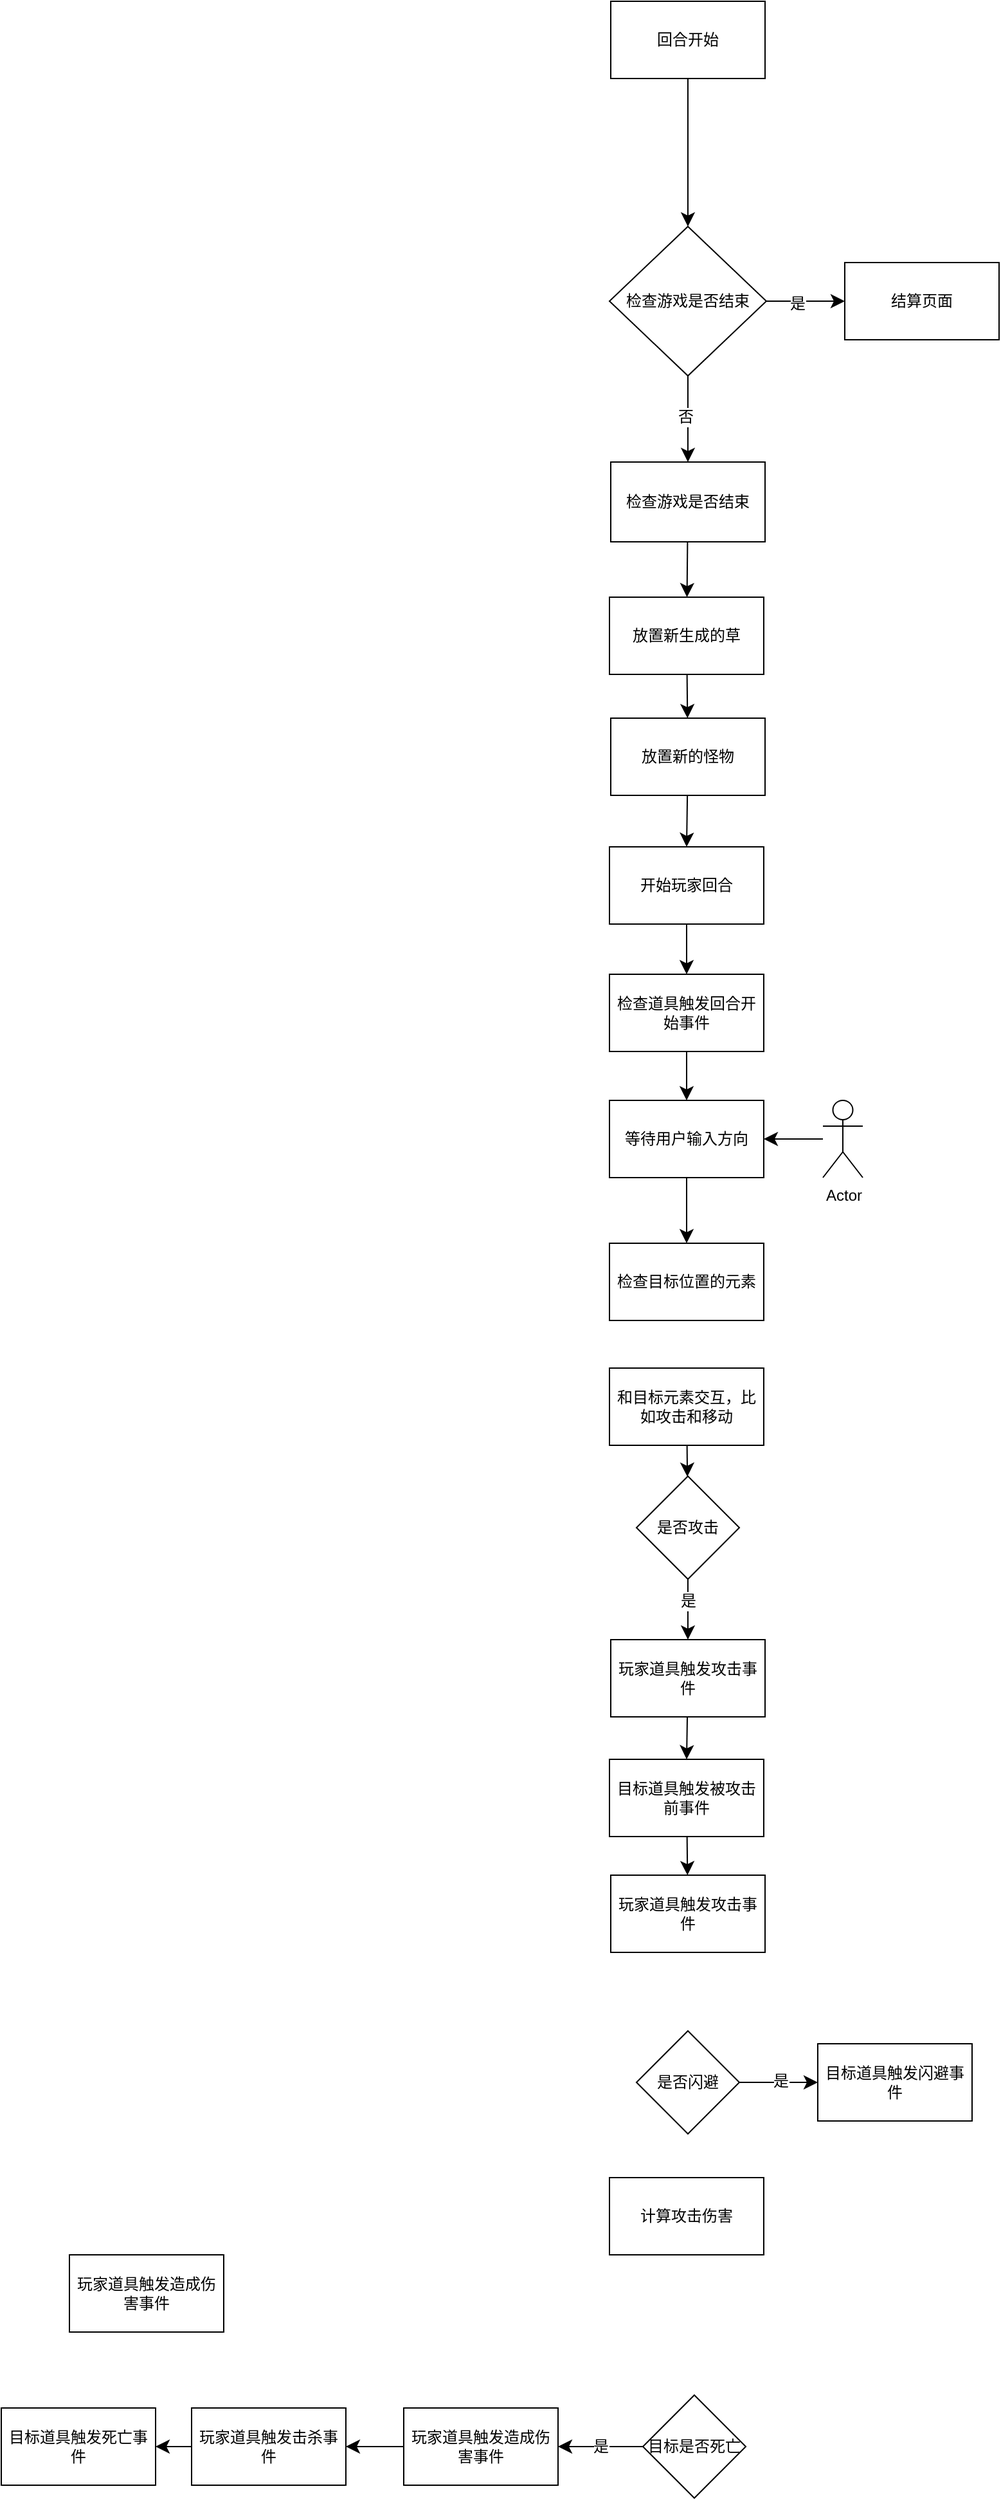 <mxfile version="26.0.6">
  <diagram name="第 1 页" id="2Br9nc49Jg9WiYpjVA3y">
    <mxGraphModel dx="1242" dy="934" grid="0" gridSize="10" guides="1" tooltips="1" connect="1" arrows="1" fold="1" page="0" pageScale="1" pageWidth="827" pageHeight="1169" math="0" shadow="0">
      <root>
        <mxCell id="0" />
        <mxCell id="1" parent="0" />
        <mxCell id="PevXTQub8zok8tY5BlQt-7" style="edgeStyle=none;curved=1;rounded=0;orthogonalLoop=1;jettySize=auto;html=1;entryX=0.5;entryY=0;entryDx=0;entryDy=0;fontSize=12;startSize=8;endSize=8;" parent="1" source="PevXTQub8zok8tY5BlQt-1" target="PevXTQub8zok8tY5BlQt-5" edge="1">
          <mxGeometry relative="1" as="geometry" />
        </mxCell>
        <mxCell id="PevXTQub8zok8tY5BlQt-1" value="回合开始" style="whiteSpace=wrap;html=1;" parent="1" vertex="1">
          <mxGeometry x="140" y="-96" width="120" height="60" as="geometry" />
        </mxCell>
        <mxCell id="PevXTQub8zok8tY5BlQt-11" style="edgeStyle=none;curved=1;rounded=0;orthogonalLoop=1;jettySize=auto;html=1;fontSize=12;startSize=8;endSize=8;" parent="1" source="PevXTQub8zok8tY5BlQt-2" target="PevXTQub8zok8tY5BlQt-3" edge="1">
          <mxGeometry relative="1" as="geometry" />
        </mxCell>
        <mxCell id="PevXTQub8zok8tY5BlQt-2" value="检查游戏是否结束" style="whiteSpace=wrap;html=1;" parent="1" vertex="1">
          <mxGeometry x="140" y="262" width="120" height="62" as="geometry" />
        </mxCell>
        <mxCell id="PevXTQub8zok8tY5BlQt-12" style="edgeStyle=none;curved=1;rounded=0;orthogonalLoop=1;jettySize=auto;html=1;fontSize=12;startSize=8;endSize=8;" parent="1" source="PevXTQub8zok8tY5BlQt-3" target="PevXTQub8zok8tY5BlQt-4" edge="1">
          <mxGeometry relative="1" as="geometry" />
        </mxCell>
        <mxCell id="PevXTQub8zok8tY5BlQt-3" value="放置新生成的草" style="whiteSpace=wrap;html=1;" parent="1" vertex="1">
          <mxGeometry x="139" y="367" width="120" height="60" as="geometry" />
        </mxCell>
        <mxCell id="wRGz6e7Im5JX6txt7jcM-1" style="edgeStyle=none;curved=1;rounded=0;orthogonalLoop=1;jettySize=auto;html=1;entryX=0.5;entryY=0;entryDx=0;entryDy=0;fontSize=12;startSize=8;endSize=8;" edge="1" parent="1" source="PevXTQub8zok8tY5BlQt-4" target="PevXTQub8zok8tY5BlQt-13">
          <mxGeometry relative="1" as="geometry" />
        </mxCell>
        <mxCell id="PevXTQub8zok8tY5BlQt-4" value="放置新的怪物" style="whiteSpace=wrap;html=1;" parent="1" vertex="1">
          <mxGeometry x="140" y="461" width="120" height="60" as="geometry" />
        </mxCell>
        <UserObject label="" tooltip="否" id="PevXTQub8zok8tY5BlQt-8">
          <mxCell style="edgeStyle=none;curved=1;rounded=0;orthogonalLoop=1;jettySize=auto;html=1;entryX=0.5;entryY=0;entryDx=0;entryDy=0;fontSize=12;startSize=8;endSize=8;" parent="1" source="PevXTQub8zok8tY5BlQt-5" target="PevXTQub8zok8tY5BlQt-2" edge="1">
            <mxGeometry relative="1" as="geometry" />
          </mxCell>
        </UserObject>
        <mxCell id="PevXTQub8zok8tY5BlQt-10" value="否" style="edgeLabel;html=1;align=center;verticalAlign=middle;resizable=0;points=[];fontSize=12;" parent="PevXTQub8zok8tY5BlQt-8" vertex="1" connectable="0">
          <mxGeometry x="-0.052" y="-2" relative="1" as="geometry">
            <mxPoint as="offset" />
          </mxGeometry>
        </mxCell>
        <mxCell id="wRGz6e7Im5JX6txt7jcM-6" style="edgeStyle=none;curved=1;rounded=0;orthogonalLoop=1;jettySize=auto;html=1;fontSize=12;startSize=8;endSize=8;entryX=0;entryY=0.5;entryDx=0;entryDy=0;" edge="1" parent="1" source="PevXTQub8zok8tY5BlQt-5" target="wRGz6e7Im5JX6txt7jcM-5">
          <mxGeometry relative="1" as="geometry">
            <mxPoint x="313" y="137" as="targetPoint" />
          </mxGeometry>
        </mxCell>
        <mxCell id="wRGz6e7Im5JX6txt7jcM-7" value="是" style="edgeLabel;html=1;align=center;verticalAlign=middle;resizable=0;points=[];fontSize=12;" vertex="1" connectable="0" parent="wRGz6e7Im5JX6txt7jcM-6">
          <mxGeometry x="-0.235" y="-2" relative="1" as="geometry">
            <mxPoint as="offset" />
          </mxGeometry>
        </mxCell>
        <mxCell id="PevXTQub8zok8tY5BlQt-5" value="检查游戏是否结束" style="rhombus;whiteSpace=wrap;html=1;" parent="1" vertex="1">
          <mxGeometry x="139" y="79" width="122" height="116" as="geometry" />
        </mxCell>
        <mxCell id="wRGz6e7Im5JX6txt7jcM-2" style="edgeStyle=none;curved=1;rounded=0;orthogonalLoop=1;jettySize=auto;html=1;entryX=0.5;entryY=0;entryDx=0;entryDy=0;fontSize=12;startSize=8;endSize=8;" edge="1" parent="1" source="PevXTQub8zok8tY5BlQt-13" target="PevXTQub8zok8tY5BlQt-14">
          <mxGeometry relative="1" as="geometry" />
        </mxCell>
        <mxCell id="PevXTQub8zok8tY5BlQt-13" value="开始玩家回合" style="whiteSpace=wrap;html=1;" parent="1" vertex="1">
          <mxGeometry x="139" y="561" width="120" height="60" as="geometry" />
        </mxCell>
        <mxCell id="wRGz6e7Im5JX6txt7jcM-3" style="edgeStyle=none;curved=1;rounded=0;orthogonalLoop=1;jettySize=auto;html=1;entryX=0.5;entryY=0;entryDx=0;entryDy=0;fontSize=12;startSize=8;endSize=8;" edge="1" parent="1" source="PevXTQub8zok8tY5BlQt-14" target="PevXTQub8zok8tY5BlQt-15">
          <mxGeometry relative="1" as="geometry" />
        </mxCell>
        <mxCell id="PevXTQub8zok8tY5BlQt-14" value="检查道具触发回合开始事件" style="whiteSpace=wrap;html=1;" parent="1" vertex="1">
          <mxGeometry x="139" y="660" width="120" height="60" as="geometry" />
        </mxCell>
        <mxCell id="wRGz6e7Im5JX6txt7jcM-4" style="edgeStyle=none;curved=1;rounded=0;orthogonalLoop=1;jettySize=auto;html=1;entryX=0.5;entryY=0;entryDx=0;entryDy=0;fontSize=12;startSize=8;endSize=8;" edge="1" parent="1" source="PevXTQub8zok8tY5BlQt-15" target="PevXTQub8zok8tY5BlQt-20">
          <mxGeometry relative="1" as="geometry" />
        </mxCell>
        <mxCell id="PevXTQub8zok8tY5BlQt-15" value="等待用户输入方向" style="whiteSpace=wrap;html=1;" parent="1" vertex="1">
          <mxGeometry x="139" y="758" width="120" height="60" as="geometry" />
        </mxCell>
        <mxCell id="PevXTQub8zok8tY5BlQt-19" style="edgeStyle=none;curved=1;rounded=0;orthogonalLoop=1;jettySize=auto;html=1;entryX=1;entryY=0.5;entryDx=0;entryDy=0;fontSize=12;startSize=8;endSize=8;" parent="1" source="PevXTQub8zok8tY5BlQt-18" target="PevXTQub8zok8tY5BlQt-15" edge="1">
          <mxGeometry relative="1" as="geometry" />
        </mxCell>
        <mxCell id="PevXTQub8zok8tY5BlQt-18" value="Actor" style="shape=umlActor;verticalLabelPosition=bottom;verticalAlign=top;html=1;outlineConnect=0;" parent="1" vertex="1">
          <mxGeometry x="305" y="758" width="31" height="60" as="geometry" />
        </mxCell>
        <mxCell id="PevXTQub8zok8tY5BlQt-20" value="检查目标位置的元素" style="whiteSpace=wrap;html=1;" parent="1" vertex="1">
          <mxGeometry x="139" y="869" width="120" height="60" as="geometry" />
        </mxCell>
        <mxCell id="wRGz6e7Im5JX6txt7jcM-5" value="结算页面" style="rounded=0;whiteSpace=wrap;html=1;" vertex="1" parent="1">
          <mxGeometry x="322" y="107" width="120" height="60" as="geometry" />
        </mxCell>
        <mxCell id="wRGz6e7Im5JX6txt7jcM-14" style="edgeStyle=none;curved=1;rounded=0;orthogonalLoop=1;jettySize=auto;html=1;fontSize=12;startSize=8;endSize=8;" edge="1" parent="1" source="wRGz6e7Im5JX6txt7jcM-9" target="wRGz6e7Im5JX6txt7jcM-10">
          <mxGeometry relative="1" as="geometry" />
        </mxCell>
        <mxCell id="wRGz6e7Im5JX6txt7jcM-9" value="和目标元素交互，比如攻击和移动" style="rounded=0;whiteSpace=wrap;html=1;" vertex="1" parent="1">
          <mxGeometry x="139" y="966" width="120" height="60" as="geometry" />
        </mxCell>
        <mxCell id="wRGz6e7Im5JX6txt7jcM-12" style="edgeStyle=none;curved=1;rounded=0;orthogonalLoop=1;jettySize=auto;html=1;exitX=0.5;exitY=1;exitDx=0;exitDy=0;entryX=0.5;entryY=0;entryDx=0;entryDy=0;fontSize=12;startSize=8;endSize=8;" edge="1" parent="1" source="wRGz6e7Im5JX6txt7jcM-10" target="wRGz6e7Im5JX6txt7jcM-11">
          <mxGeometry relative="1" as="geometry" />
        </mxCell>
        <mxCell id="wRGz6e7Im5JX6txt7jcM-25" value="是" style="edgeLabel;html=1;align=center;verticalAlign=middle;resizable=0;points=[];fontSize=12;" vertex="1" connectable="0" parent="wRGz6e7Im5JX6txt7jcM-12">
          <mxGeometry x="-0.269" relative="1" as="geometry">
            <mxPoint as="offset" />
          </mxGeometry>
        </mxCell>
        <mxCell id="wRGz6e7Im5JX6txt7jcM-10" value="是否攻击" style="rhombus;whiteSpace=wrap;html=1;" vertex="1" parent="1">
          <mxGeometry x="160" y="1050" width="80" height="80" as="geometry" />
        </mxCell>
        <mxCell id="wRGz6e7Im5JX6txt7jcM-16" style="edgeStyle=none;curved=1;rounded=0;orthogonalLoop=1;jettySize=auto;html=1;entryX=0.5;entryY=0;entryDx=0;entryDy=0;fontSize=12;startSize=8;endSize=8;" edge="1" parent="1" source="wRGz6e7Im5JX6txt7jcM-11" target="wRGz6e7Im5JX6txt7jcM-15">
          <mxGeometry relative="1" as="geometry" />
        </mxCell>
        <mxCell id="wRGz6e7Im5JX6txt7jcM-11" value="玩家道具触发攻击事件" style="rounded=0;whiteSpace=wrap;html=1;" vertex="1" parent="1">
          <mxGeometry x="140" y="1177" width="120" height="60" as="geometry" />
        </mxCell>
        <mxCell id="wRGz6e7Im5JX6txt7jcM-18" style="edgeStyle=none;curved=1;rounded=0;orthogonalLoop=1;jettySize=auto;html=1;fontSize=12;startSize=8;endSize=8;" edge="1" parent="1" source="wRGz6e7Im5JX6txt7jcM-15" target="wRGz6e7Im5JX6txt7jcM-17">
          <mxGeometry relative="1" as="geometry" />
        </mxCell>
        <mxCell id="wRGz6e7Im5JX6txt7jcM-15" value="目标道具触发被攻击前事件" style="rounded=0;whiteSpace=wrap;html=1;" vertex="1" parent="1">
          <mxGeometry x="139" y="1270" width="120" height="60" as="geometry" />
        </mxCell>
        <mxCell id="wRGz6e7Im5JX6txt7jcM-17" value="玩家道具触发攻击事件" style="rounded=0;whiteSpace=wrap;html=1;" vertex="1" parent="1">
          <mxGeometry x="140" y="1360" width="120" height="60" as="geometry" />
        </mxCell>
        <mxCell id="wRGz6e7Im5JX6txt7jcM-22" value="是" style="edgeStyle=none;curved=1;rounded=0;orthogonalLoop=1;jettySize=auto;html=1;entryX=1;entryY=0.5;entryDx=0;entryDy=0;fontSize=12;startSize=8;endSize=8;" edge="1" parent="1" source="wRGz6e7Im5JX6txt7jcM-19" target="wRGz6e7Im5JX6txt7jcM-20">
          <mxGeometry relative="1" as="geometry" />
        </mxCell>
        <mxCell id="wRGz6e7Im5JX6txt7jcM-19" value="目标是否死亡" style="rhombus;whiteSpace=wrap;html=1;" vertex="1" parent="1">
          <mxGeometry x="165" y="1764" width="80" height="80" as="geometry" />
        </mxCell>
        <mxCell id="wRGz6e7Im5JX6txt7jcM-27" style="edgeStyle=none;curved=1;rounded=0;orthogonalLoop=1;jettySize=auto;html=1;exitX=0;exitY=0.5;exitDx=0;exitDy=0;fontSize=12;startSize=8;endSize=8;" edge="1" parent="1" source="wRGz6e7Im5JX6txt7jcM-20" target="wRGz6e7Im5JX6txt7jcM-21">
          <mxGeometry relative="1" as="geometry" />
        </mxCell>
        <mxCell id="wRGz6e7Im5JX6txt7jcM-20" value="玩家道具触发造成伤害事件" style="rounded=0;whiteSpace=wrap;html=1;" vertex="1" parent="1">
          <mxGeometry x="-21" y="1774" width="120" height="60" as="geometry" />
        </mxCell>
        <mxCell id="wRGz6e7Im5JX6txt7jcM-31" style="edgeStyle=none;curved=1;rounded=0;orthogonalLoop=1;jettySize=auto;html=1;exitX=0;exitY=0.5;exitDx=0;exitDy=0;entryX=1;entryY=0.5;entryDx=0;entryDy=0;fontSize=12;startSize=8;endSize=8;" edge="1" parent="1" source="wRGz6e7Im5JX6txt7jcM-21" target="wRGz6e7Im5JX6txt7jcM-30">
          <mxGeometry relative="1" as="geometry" />
        </mxCell>
        <mxCell id="wRGz6e7Im5JX6txt7jcM-21" value="玩家道具触发击杀事件" style="rounded=0;whiteSpace=wrap;html=1;" vertex="1" parent="1">
          <mxGeometry x="-186" y="1774" width="120" height="60" as="geometry" />
        </mxCell>
        <mxCell id="wRGz6e7Im5JX6txt7jcM-28" value="计算攻击伤害" style="rounded=0;whiteSpace=wrap;html=1;" vertex="1" parent="1">
          <mxGeometry x="139" y="1595" width="120" height="60" as="geometry" />
        </mxCell>
        <mxCell id="wRGz6e7Im5JX6txt7jcM-30" value="目标道具触发死亡事件" style="rounded=0;whiteSpace=wrap;html=1;" vertex="1" parent="1">
          <mxGeometry x="-334" y="1774" width="120" height="60" as="geometry" />
        </mxCell>
        <mxCell id="wRGz6e7Im5JX6txt7jcM-32" value="玩家道具触发造成伤害事件" style="rounded=0;whiteSpace=wrap;html=1;" vertex="1" parent="1">
          <mxGeometry x="-281" y="1655" width="120" height="60" as="geometry" />
        </mxCell>
        <mxCell id="wRGz6e7Im5JX6txt7jcM-36" style="edgeStyle=none;curved=1;rounded=0;orthogonalLoop=1;jettySize=auto;html=1;entryX=0;entryY=0.5;entryDx=0;entryDy=0;fontSize=12;startSize=8;endSize=8;" edge="1" parent="1" source="wRGz6e7Im5JX6txt7jcM-33" target="wRGz6e7Im5JX6txt7jcM-35">
          <mxGeometry relative="1" as="geometry" />
        </mxCell>
        <mxCell id="wRGz6e7Im5JX6txt7jcM-37" value="是" style="edgeLabel;html=1;align=center;verticalAlign=middle;resizable=0;points=[];fontSize=12;" vertex="1" connectable="0" parent="wRGz6e7Im5JX6txt7jcM-36">
          <mxGeometry x="0.044" y="1" relative="1" as="geometry">
            <mxPoint as="offset" />
          </mxGeometry>
        </mxCell>
        <mxCell id="wRGz6e7Im5JX6txt7jcM-33" value="是否闪避" style="rhombus;whiteSpace=wrap;html=1;" vertex="1" parent="1">
          <mxGeometry x="160" y="1481" width="80" height="80" as="geometry" />
        </mxCell>
        <mxCell id="wRGz6e7Im5JX6txt7jcM-35" value="目标道具触发闪避事件" style="rounded=0;whiteSpace=wrap;html=1;" vertex="1" parent="1">
          <mxGeometry x="301" y="1491" width="120" height="60" as="geometry" />
        </mxCell>
      </root>
    </mxGraphModel>
  </diagram>
</mxfile>
